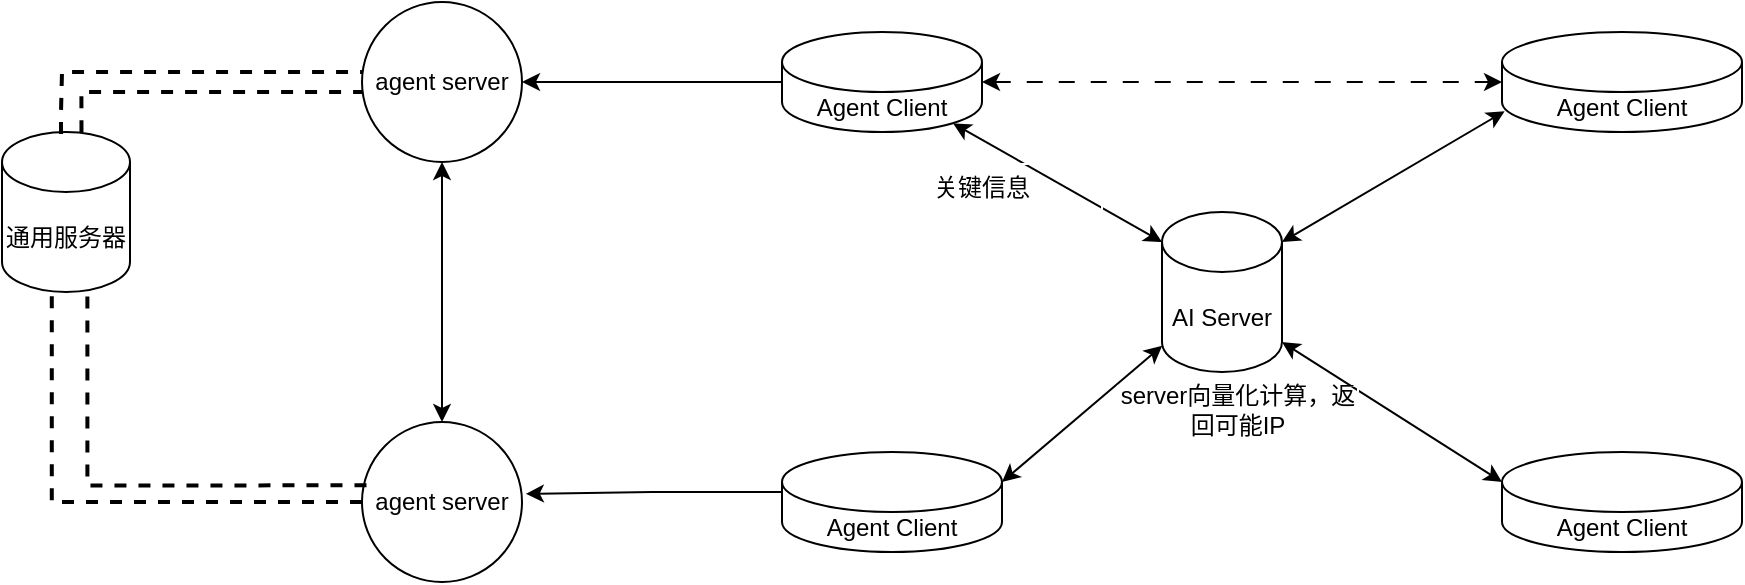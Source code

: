 <mxfile version="24.3.1" type="github" pages="4">
  <diagram id="2vSUjlSS0FL2b6wpqIMc" name="网络转发">
    <mxGraphModel dx="1275" dy="288" grid="1" gridSize="10" guides="1" tooltips="1" connect="1" arrows="1" fold="1" page="1" pageScale="1" pageWidth="827" pageHeight="1169" math="0" shadow="0">
      <root>
        <mxCell id="0" />
        <mxCell id="1" parent="0" />
        <mxCell id="8Il2_cDpR4XOvadXKqbq-2" style="edgeStyle=orthogonalEdgeStyle;rounded=0;orthogonalLoop=1;jettySize=auto;html=1;exitX=0;exitY=0.5;exitDx=0;exitDy=0;exitPerimeter=0;entryX=1;entryY=0.5;entryDx=0;entryDy=0;" edge="1" parent="1" source="wxrIAKB5T2GF4HPKA6f--1" target="8Il2_cDpR4XOvadXKqbq-1">
          <mxGeometry relative="1" as="geometry" />
        </mxCell>
        <mxCell id="wxrIAKB5T2GF4HPKA6f--1" value="Agent Client" style="shape=cylinder3;whiteSpace=wrap;html=1;boundedLbl=1;backgroundOutline=1;size=15;" parent="1" vertex="1">
          <mxGeometry x="200" y="200" width="100" height="50" as="geometry" />
        </mxCell>
        <mxCell id="wxrIAKB5T2GF4HPKA6f--3" value="AI Server" style="shape=cylinder3;whiteSpace=wrap;html=1;boundedLbl=1;backgroundOutline=1;size=15;" parent="1" vertex="1">
          <mxGeometry x="390" y="290" width="60" height="80" as="geometry" />
        </mxCell>
        <mxCell id="wxrIAKB5T2GF4HPKA6f--4" value="Agent Client" style="shape=cylinder3;whiteSpace=wrap;html=1;boundedLbl=1;backgroundOutline=1;size=15;" parent="1" vertex="1">
          <mxGeometry x="560" y="200" width="120" height="50" as="geometry" />
        </mxCell>
        <mxCell id="wxrIAKB5T2GF4HPKA6f--5" value="Agent Client" style="shape=cylinder3;whiteSpace=wrap;html=1;boundedLbl=1;backgroundOutline=1;size=15;" parent="1" vertex="1">
          <mxGeometry x="200" y="410" width="110" height="50" as="geometry" />
        </mxCell>
        <mxCell id="wxrIAKB5T2GF4HPKA6f--6" value="Agent Client" style="shape=cylinder3;whiteSpace=wrap;html=1;boundedLbl=1;backgroundOutline=1;size=15;" parent="1" vertex="1">
          <mxGeometry x="560" y="410" width="120" height="50" as="geometry" />
        </mxCell>
        <mxCell id="wxrIAKB5T2GF4HPKA6f--8" value="" style="endArrow=classic;html=1;rounded=0;entryX=0.855;entryY=1;entryDx=0;entryDy=-4.35;entryPerimeter=0;exitX=0;exitY=0;exitDx=0;exitDy=15;exitPerimeter=0;startArrow=classic;startFill=1;" parent="1" source="wxrIAKB5T2GF4HPKA6f--3" target="wxrIAKB5T2GF4HPKA6f--1" edge="1">
          <mxGeometry width="50" height="50" relative="1" as="geometry">
            <mxPoint x="380" y="290" as="sourcePoint" />
            <mxPoint x="430" y="240" as="targetPoint" />
          </mxGeometry>
        </mxCell>
        <mxCell id="wxrIAKB5T2GF4HPKA6f--9" value="" style="endArrow=classic;html=1;rounded=0;entryX=0.011;entryY=0.793;entryDx=0;entryDy=0;entryPerimeter=0;exitX=1;exitY=0;exitDx=0;exitDy=15;exitPerimeter=0;startArrow=classic;startFill=1;" parent="1" source="wxrIAKB5T2GF4HPKA6f--3" target="wxrIAKB5T2GF4HPKA6f--4" edge="1">
          <mxGeometry width="50" height="50" relative="1" as="geometry">
            <mxPoint x="460" y="280" as="sourcePoint" />
            <mxPoint x="510" y="230" as="targetPoint" />
          </mxGeometry>
        </mxCell>
        <mxCell id="wxrIAKB5T2GF4HPKA6f--11" value="" style="endArrow=classic;html=1;rounded=0;entryX=0;entryY=0;entryDx=0;entryDy=15;entryPerimeter=0;exitX=1;exitY=1;exitDx=0;exitDy=-15;exitPerimeter=0;startArrow=classic;startFill=1;" parent="1" source="wxrIAKB5T2GF4HPKA6f--3" target="wxrIAKB5T2GF4HPKA6f--6" edge="1">
          <mxGeometry width="50" height="50" relative="1" as="geometry">
            <mxPoint x="440" y="420" as="sourcePoint" />
            <mxPoint x="490" y="370" as="targetPoint" />
          </mxGeometry>
        </mxCell>
        <mxCell id="wxrIAKB5T2GF4HPKA6f--12" value="" style="endArrow=classic;html=1;rounded=0;entryX=1;entryY=0;entryDx=0;entryDy=15;entryPerimeter=0;exitX=0.002;exitY=0.836;exitDx=0;exitDy=0;exitPerimeter=0;startArrow=classic;startFill=1;" parent="1" source="wxrIAKB5T2GF4HPKA6f--3" target="wxrIAKB5T2GF4HPKA6f--5" edge="1">
          <mxGeometry width="50" height="50" relative="1" as="geometry">
            <mxPoint x="230" y="400" as="sourcePoint" />
            <mxPoint x="280" y="350" as="targetPoint" />
          </mxGeometry>
        </mxCell>
        <mxCell id="JGFdZRn7cZItwRjgVE4y-1" value="关键信息" style="rounded=0;whiteSpace=wrap;html=1;strokeColor=#FFFFFF;fillColor=none;" parent="1" vertex="1">
          <mxGeometry x="240" y="266" width="120" height="24" as="geometry" />
        </mxCell>
        <mxCell id="JGFdZRn7cZItwRjgVE4y-2" value="server向量化计算，返回可能IP" style="rounded=0;whiteSpace=wrap;html=1;strokeColor=#FFFFFF;fillColor=none;" parent="1" vertex="1">
          <mxGeometry x="368" y="377" width="120" height="24" as="geometry" />
        </mxCell>
        <mxCell id="_upw2HPeS1mJ-tW7w9MP-1" style="edgeStyle=orthogonalEdgeStyle;rounded=0;orthogonalLoop=1;jettySize=auto;html=1;exitX=1;exitY=0.5;exitDx=0;exitDy=0;exitPerimeter=0;entryX=0;entryY=0.5;entryDx=0;entryDy=0;entryPerimeter=0;startArrow=classic;startFill=1;dashed=1;dashPattern=8 8;" parent="1" source="wxrIAKB5T2GF4HPKA6f--1" target="wxrIAKB5T2GF4HPKA6f--4" edge="1">
          <mxGeometry relative="1" as="geometry" />
        </mxCell>
        <mxCell id="8Il2_cDpR4XOvadXKqbq-7" style="edgeStyle=orthogonalEdgeStyle;rounded=0;orthogonalLoop=1;jettySize=auto;html=1;exitX=0.5;exitY=1;exitDx=0;exitDy=0;startArrow=classic;startFill=1;" edge="1" parent="1" source="8Il2_cDpR4XOvadXKqbq-1" target="8Il2_cDpR4XOvadXKqbq-3">
          <mxGeometry relative="1" as="geometry" />
        </mxCell>
        <mxCell id="8Il2_cDpR4XOvadXKqbq-1" value="agent server" style="ellipse;whiteSpace=wrap;html=1;aspect=fixed;" vertex="1" parent="1">
          <mxGeometry x="-10" y="185" width="80" height="80" as="geometry" />
        </mxCell>
        <mxCell id="8Il2_cDpR4XOvadXKqbq-3" value="agent server" style="ellipse;whiteSpace=wrap;html=1;aspect=fixed;" vertex="1" parent="1">
          <mxGeometry x="-10" y="395" width="80" height="80" as="geometry" />
        </mxCell>
        <mxCell id="8Il2_cDpR4XOvadXKqbq-6" style="edgeStyle=orthogonalEdgeStyle;rounded=0;orthogonalLoop=1;jettySize=auto;html=1;exitX=0;exitY=0;exitDx=0;exitDy=20;exitPerimeter=0;entryX=1.024;entryY=0.449;entryDx=0;entryDy=0;entryPerimeter=0;" edge="1" parent="1" source="wxrIAKB5T2GF4HPKA6f--5" target="8Il2_cDpR4XOvadXKqbq-3">
          <mxGeometry relative="1" as="geometry" />
        </mxCell>
        <mxCell id="8Il2_cDpR4XOvadXKqbq-18" style="edgeStyle=orthogonalEdgeStyle;rounded=0;orthogonalLoop=1;jettySize=auto;html=1;exitX=0.621;exitY=0.002;exitDx=0;exitDy=0;exitPerimeter=0;dashed=1;endArrow=none;endFill=0;strokeWidth=2;" edge="1" parent="1" source="8Il2_cDpR4XOvadXKqbq-13" target="8Il2_cDpR4XOvadXKqbq-1">
          <mxGeometry relative="1" as="geometry">
            <Array as="points">
              <mxPoint x="-150" y="230" />
            </Array>
          </mxGeometry>
        </mxCell>
        <mxCell id="8Il2_cDpR4XOvadXKqbq-13" value="通用服务器" style="shape=cylinder3;whiteSpace=wrap;html=1;boundedLbl=1;backgroundOutline=1;size=15;" vertex="1" parent="1">
          <mxGeometry x="-190" y="250" width="64" height="80" as="geometry" />
        </mxCell>
        <mxCell id="8Il2_cDpR4XOvadXKqbq-16" value="" style="endArrow=none;dashed=1;html=1;strokeWidth=2;rounded=0;entryX=0.389;entryY=0.993;entryDx=0;entryDy=0;exitX=0;exitY=0.5;exitDx=0;exitDy=0;edgeStyle=orthogonalEdgeStyle;entryPerimeter=0;" edge="1" parent="1" source="8Il2_cDpR4XOvadXKqbq-3" target="8Il2_cDpR4XOvadXKqbq-13">
          <mxGeometry width="50" height="50" relative="1" as="geometry">
            <mxPoint x="-260" y="409.48" as="sourcePoint" />
            <mxPoint x="-80" y="244.48" as="targetPoint" />
          </mxGeometry>
        </mxCell>
        <mxCell id="8Il2_cDpR4XOvadXKqbq-17" value="" style="endArrow=none;dashed=1;html=1;strokeWidth=2;rounded=0;entryX=0.667;entryY=0.979;entryDx=0;entryDy=0;exitX=0.028;exitY=0.396;exitDx=0;exitDy=0;edgeStyle=orthogonalEdgeStyle;entryPerimeter=0;exitPerimeter=0;" edge="1" parent="1" source="8Il2_cDpR4XOvadXKqbq-3" target="8Il2_cDpR4XOvadXKqbq-13">
          <mxGeometry width="50" height="50" relative="1" as="geometry">
            <mxPoint x="-400" y="430" as="sourcePoint" />
            <mxPoint x="-135.28" y="325.65" as="targetPoint" />
            <Array as="points">
              <mxPoint x="-147" y="427" />
            </Array>
          </mxGeometry>
        </mxCell>
        <mxCell id="8Il2_cDpR4XOvadXKqbq-19" style="edgeStyle=orthogonalEdgeStyle;rounded=0;orthogonalLoop=1;jettySize=auto;html=1;exitX=0.461;exitY=0.012;exitDx=0;exitDy=0;exitPerimeter=0;dashed=1;endArrow=none;endFill=0;strokeWidth=2;" edge="1" parent="1" source="8Il2_cDpR4XOvadXKqbq-13">
          <mxGeometry relative="1" as="geometry">
            <mxPoint x="-150" y="240" as="sourcePoint" />
            <mxPoint x="-10" y="220" as="targetPoint" />
            <Array as="points">
              <mxPoint x="-160" y="240" />
              <mxPoint x="-160" y="240" />
              <mxPoint x="-160" y="220" />
            </Array>
          </mxGeometry>
        </mxCell>
      </root>
    </mxGraphModel>
  </diagram>
  <diagram name="通信序列图" id="hv99OOcJfIo_YcWF84YO">
    <mxGraphModel dx="1884" dy="687" grid="1" gridSize="10" guides="1" tooltips="1" connect="1" arrows="1" fold="1" page="1" pageScale="1" pageWidth="827" pageHeight="1169" math="0" shadow="0">
      <root>
        <mxCell id="0" />
        <mxCell id="1" parent="0" />
        <mxCell id="0c2Vupl0Wd5xYANsdsAI-2" style="edgeStyle=orthogonalEdgeStyle;rounded=0;orthogonalLoop=1;jettySize=auto;html=1;exitX=0.5;exitY=1;exitDx=0;exitDy=0;endArrow=none;endFill=0;" parent="1" source="QWFTe-OUhCLkAl9HGp8c-1" edge="1">
          <mxGeometry relative="1" as="geometry">
            <mxPoint x="-40" y="870" as="targetPoint" />
          </mxGeometry>
        </mxCell>
        <mxCell id="QWFTe-OUhCLkAl9HGp8c-1" value="用户1 Agent client" style="rounded=1;whiteSpace=wrap;html=1;fontStyle=1;fontSize=20;" parent="1" vertex="1">
          <mxGeometry x="-100" y="150" width="120" height="60" as="geometry" />
        </mxCell>
        <mxCell id="QWFTe-OUhCLkAl9HGp8c-2" value="用户2 Agent client" style="rounded=1;whiteSpace=wrap;html=1;fontStyle=1;fontSize=20;" parent="1" vertex="1">
          <mxGeometry x="840" y="150" width="120" height="60" as="geometry" />
        </mxCell>
        <mxCell id="QWFTe-OUhCLkAl9HGp8c-3" value="通用服务器" style="rounded=1;whiteSpace=wrap;html=1;fontStyle=1;fontSize=20;" parent="1" vertex="1">
          <mxGeometry x="360" y="150" width="140" height="60" as="geometry" />
        </mxCell>
        <mxCell id="0c2Vupl0Wd5xYANsdsAI-3" style="edgeStyle=orthogonalEdgeStyle;rounded=0;orthogonalLoop=1;jettySize=auto;html=1;exitX=0.5;exitY=1;exitDx=0;exitDy=0;endArrow=none;endFill=0;" parent="1" source="0c2Vupl0Wd5xYANsdsAI-34" edge="1">
          <mxGeometry relative="1" as="geometry">
            <mxPoint x="430" y="880" as="targetPoint" />
            <mxPoint x="429.5" y="210" as="sourcePoint" />
          </mxGeometry>
        </mxCell>
        <mxCell id="0c2Vupl0Wd5xYANsdsAI-4" style="edgeStyle=orthogonalEdgeStyle;rounded=0;orthogonalLoop=1;jettySize=auto;html=1;exitX=0.5;exitY=1;exitDx=0;exitDy=0;endArrow=none;endFill=0;" parent="1" edge="1">
          <mxGeometry relative="1" as="geometry">
            <mxPoint x="900" y="880" as="targetPoint" />
            <mxPoint x="899.5" y="210" as="sourcePoint" />
          </mxGeometry>
        </mxCell>
        <mxCell id="0c2Vupl0Wd5xYANsdsAI-14" value="用户 1" style="rounded=1;whiteSpace=wrap;html=1;fontStyle=1;fontSize=20;" parent="1" vertex="1">
          <mxGeometry x="-310" y="150" width="120" height="60" as="geometry" />
        </mxCell>
        <mxCell id="0c2Vupl0Wd5xYANsdsAI-15" style="edgeStyle=orthogonalEdgeStyle;rounded=0;orthogonalLoop=1;jettySize=auto;html=1;exitX=0.5;exitY=1;exitDx=0;exitDy=0;endArrow=none;endFill=0;" parent="1" edge="1">
          <mxGeometry relative="1" as="geometry">
            <mxPoint x="-251" y="870" as="targetPoint" />
            <mxPoint x="-250.62" y="210" as="sourcePoint" />
          </mxGeometry>
        </mxCell>
        <mxCell id="0c2Vupl0Wd5xYANsdsAI-16" value="" style="endArrow=classic;html=1;rounded=0;" parent="1" edge="1">
          <mxGeometry width="50" height="50" relative="1" as="geometry">
            <mxPoint x="-250" y="250" as="sourcePoint" />
            <mxPoint x="-40" y="250" as="targetPoint" />
          </mxGeometry>
        </mxCell>
        <mxCell id="0c2Vupl0Wd5xYANsdsAI-17" value="Question/need" style="rounded=0;whiteSpace=wrap;html=1;strokeColor=#FFFFFF;" parent="1" vertex="1">
          <mxGeometry x="-212.5" y="224" width="120" height="24" as="geometry" />
        </mxCell>
        <mxCell id="0c2Vupl0Wd5xYANsdsAI-21" value="Agent server" style="rounded=1;whiteSpace=wrap;html=1;fontStyle=1;fontSize=20;" parent="1" vertex="1">
          <mxGeometry x="124" y="150" width="130" height="60" as="geometry" />
        </mxCell>
        <mxCell id="0c2Vupl0Wd5xYANsdsAI-22" style="edgeStyle=orthogonalEdgeStyle;rounded=0;orthogonalLoop=1;jettySize=auto;html=1;exitX=0.5;exitY=1;exitDx=0;exitDy=0;endArrow=none;endFill=0;" parent="1" edge="1">
          <mxGeometry relative="1" as="geometry">
            <mxPoint x="189" y="880" as="targetPoint" />
            <mxPoint x="189" y="244" as="sourcePoint" />
          </mxGeometry>
        </mxCell>
        <mxCell id="0c2Vupl0Wd5xYANsdsAI-23" value="" style="endArrow=classic;html=1;rounded=0;" parent="1" edge="1">
          <mxGeometry width="50" height="50" relative="1" as="geometry">
            <mxPoint x="-40" y="276" as="sourcePoint" />
            <mxPoint x="190" y="276" as="targetPoint" />
          </mxGeometry>
        </mxCell>
        <mxCell id="0c2Vupl0Wd5xYANsdsAI-24" value="send&amp;nbsp; personal prompts&amp;nbsp;" style="rounded=0;whiteSpace=wrap;html=1;strokeColor=#FFFFFF;" parent="1" vertex="1">
          <mxGeometry x="1" y="246" width="150" height="24" as="geometry" />
        </mxCell>
        <mxCell id="0c2Vupl0Wd5xYANsdsAI-25" value="Agent server" style="rounded=1;whiteSpace=wrap;html=1;fontStyle=1;fontSize=20;" parent="1" vertex="1">
          <mxGeometry x="598" y="150" width="140" height="60" as="geometry" />
        </mxCell>
        <mxCell id="0c2Vupl0Wd5xYANsdsAI-26" style="edgeStyle=orthogonalEdgeStyle;rounded=0;orthogonalLoop=1;jettySize=auto;html=1;exitX=0.5;exitY=1;exitDx=0;exitDy=0;endArrow=none;endFill=0;" parent="1" edge="1">
          <mxGeometry relative="1" as="geometry">
            <mxPoint x="670" y="880" as="targetPoint" />
            <mxPoint x="669.47" y="210" as="sourcePoint" />
          </mxGeometry>
        </mxCell>
        <mxCell id="0c2Vupl0Wd5xYANsdsAI-27" value="" style="endArrow=classic;html=1;rounded=0;" parent="1" edge="1">
          <mxGeometry width="50" height="50" relative="1" as="geometry">
            <mxPoint x="190" y="433" as="sourcePoint" />
            <mxPoint x="430" y="433" as="targetPoint" />
          </mxGeometry>
        </mxCell>
        <mxCell id="0c2Vupl0Wd5xYANsdsAI-28" value="send final prompts" style="rounded=0;whiteSpace=wrap;html=1;strokeColor=#FFFFFF;" parent="1" vertex="1">
          <mxGeometry x="260" y="401" width="120" height="24" as="geometry" />
        </mxCell>
        <mxCell id="0c2Vupl0Wd5xYANsdsAI-31" value="用户2" style="rounded=1;whiteSpace=wrap;html=1;fontStyle=1;fontSize=20;" parent="1" vertex="1">
          <mxGeometry x="1070" y="150" width="120" height="60" as="geometry" />
        </mxCell>
        <mxCell id="0c2Vupl0Wd5xYANsdsAI-32" style="edgeStyle=orthogonalEdgeStyle;rounded=0;orthogonalLoop=1;jettySize=auto;html=1;exitX=0.5;exitY=1;exitDx=0;exitDy=0;endArrow=none;endFill=0;" parent="1" edge="1">
          <mxGeometry relative="1" as="geometry">
            <mxPoint x="1129" y="880" as="targetPoint" />
            <mxPoint x="1129.5" y="210" as="sourcePoint" />
          </mxGeometry>
        </mxCell>
        <mxCell id="0c2Vupl0Wd5xYANsdsAI-33" value="" style="endArrow=none;html=1;rounded=0;endFill=0;startArrow=classic;startFill=1;" parent="1" edge="1">
          <mxGeometry width="50" height="50" relative="1" as="geometry">
            <mxPoint x="-40" y="356" as="sourcePoint" />
            <mxPoint x="190" y="356" as="targetPoint" />
          </mxGeometry>
        </mxCell>
        <mxCell id="0c2Vupl0Wd5xYANsdsAI-34" value="store" style="shape=cylinder3;whiteSpace=wrap;html=1;boundedLbl=1;backgroundOutline=1;size=15;" parent="1" vertex="1">
          <mxGeometry x="390" y="220" width="80" height="60" as="geometry" />
        </mxCell>
        <mxCell id="0c2Vupl0Wd5xYANsdsAI-36" value="Returns a message to confirm whether the generated prompts meet the user&#39;s preference" style="rounded=0;whiteSpace=wrap;html=1;strokeColor=#FFFFFF;" parent="1" vertex="1">
          <mxGeometry x="-20" y="310" width="190" height="24" as="geometry" />
        </mxCell>
        <mxCell id="0c2Vupl0Wd5xYANsdsAI-37" value="" style="endArrow=classic;html=1;rounded=0;" parent="1" edge="1">
          <mxGeometry width="50" height="50" relative="1" as="geometry">
            <mxPoint x="-40" y="407" as="sourcePoint" />
            <mxPoint x="190" y="407" as="targetPoint" />
          </mxGeometry>
        </mxCell>
        <mxCell id="0c2Vupl0Wd5xYANsdsAI-38" value="send ACK" style="rounded=0;whiteSpace=wrap;html=1;strokeColor=#FFFFFF;" parent="1" vertex="1">
          <mxGeometry y="377" width="150" height="24" as="geometry" />
        </mxCell>
        <mxCell id="0c2Vupl0Wd5xYANsdsAI-40" value="" style="endArrow=classic;html=1;rounded=0;" parent="1" edge="1">
          <mxGeometry width="50" height="50" relative="1" as="geometry">
            <mxPoint x="430" y="447" as="sourcePoint" />
            <mxPoint x="670" y="447" as="targetPoint" />
          </mxGeometry>
        </mxCell>
        <mxCell id="0c2Vupl0Wd5xYANsdsAI-41" value="send the round prompts" style="rounded=0;whiteSpace=wrap;html=1;strokeColor=#FFFFFF;" parent="1" vertex="1">
          <mxGeometry x="480" y="415" width="150" height="24" as="geometry" />
        </mxCell>
        <mxCell id="0c2Vupl0Wd5xYANsdsAI-46" value="" style="group" parent="1" vertex="1" connectable="0">
          <mxGeometry x="379" y="284" width="86" height="30" as="geometry" />
        </mxCell>
        <mxCell id="0c2Vupl0Wd5xYANsdsAI-42" value="" style="verticalLabelPosition=bottom;verticalAlign=top;html=1;shape=card;whiteSpace=wrap;size=20;arcSize=12;" parent="0c2Vupl0Wd5xYANsdsAI-46" vertex="1">
          <mxGeometry x="10" width="66" height="30" as="geometry" />
        </mxCell>
        <mxCell id="0c2Vupl0Wd5xYANsdsAI-45" value="&lt;span style=&quot;color: rgb(0, 0, 0); font-family: Helvetica; font-size: 12px; font-style: normal; font-variant-ligatures: normal; font-variant-caps: normal; font-weight: 400; letter-spacing: normal; orphans: 2; text-align: center; text-indent: 0px; text-transform: none; widows: 2; word-spacing: 0px; -webkit-text-stroke-width: 0px; white-space: normal; background-color: rgb(251, 251, 251); text-decoration-thickness: initial; text-decoration-style: initial; text-decoration-color: initial; display: inline !important; float: none;&quot;&gt;SDK:ID history&lt;/span&gt;" style="text;whiteSpace=wrap;html=1;" parent="0c2Vupl0Wd5xYANsdsAI-46" vertex="1">
          <mxGeometry y="6" width="86" height="20" as="geometry" />
        </mxCell>
        <mxCell id="0c2Vupl0Wd5xYANsdsAI-48" value="" style="endArrow=classic;html=1;rounded=0;" parent="1" edge="1">
          <mxGeometry width="50" height="50" relative="1" as="geometry">
            <mxPoint x="670" y="471" as="sourcePoint" />
            <mxPoint x="900" y="470" as="targetPoint" />
          </mxGeometry>
        </mxCell>
        <mxCell id="0c2Vupl0Wd5xYANsdsAI-49" value="send the reply prompts" style="rounded=0;whiteSpace=wrap;html=1;strokeColor=#FFFFFF;" parent="1" vertex="1">
          <mxGeometry x="720" y="444" width="150" height="24" as="geometry" />
        </mxCell>
        <mxCell id="0c2Vupl0Wd5xYANsdsAI-52" value="" style="edgeStyle=orthogonalEdgeStyle;rounded=0;orthogonalLoop=1;jettySize=auto;html=1;exitX=0.5;exitY=1;exitDx=0;exitDy=0;endArrow=none;endFill=0;" parent="1" edge="1">
          <mxGeometry relative="1" as="geometry">
            <mxPoint x="189.053" y="244" as="targetPoint" />
            <mxPoint x="189.47" y="210" as="sourcePoint" />
          </mxGeometry>
        </mxCell>
        <mxCell id="0c2Vupl0Wd5xYANsdsAI-54" value="使用工具" style="shape=process;whiteSpace=wrap;html=1;backgroundOutline=1;" parent="1" vertex="1">
          <mxGeometry x="144" y="115" width="90" height="20" as="geometry" />
        </mxCell>
        <mxCell id="0c2Vupl0Wd5xYANsdsAI-56" value="使用工具" style="shape=process;whiteSpace=wrap;html=1;backgroundOutline=1;" parent="1" vertex="1">
          <mxGeometry x="623" y="115" width="90" height="20" as="geometry" />
        </mxCell>
        <mxCell id="0c2Vupl0Wd5xYANsdsAI-57" value="组织user prompt&lt;div&gt;检查prompt，对齐user pref&lt;/div&gt;" style="shape=process;whiteSpace=wrap;html=1;backgroundOutline=1;" parent="1" vertex="1">
          <mxGeometry x="803.5" y="98.5" width="193" height="38" as="geometry" />
        </mxCell>
        <mxCell id="0c2Vupl0Wd5xYANsdsAI-58" value="" style="endArrow=none;html=1;rounded=0;endFill=0;startArrow=classic;startFill=1;" parent="1" edge="1">
          <mxGeometry width="50" height="50" relative="1" as="geometry">
            <mxPoint x="670" y="536" as="sourcePoint" />
            <mxPoint x="900" y="536" as="targetPoint" />
          </mxGeometry>
        </mxCell>
        <mxCell id="0c2Vupl0Wd5xYANsdsAI-59" value="Returns a message to confirm whether the reply prompts meet the user&#39;s preference" style="rounded=0;whiteSpace=wrap;html=1;strokeColor=#FFFFFF;" parent="1" vertex="1">
          <mxGeometry x="690" y="496" width="190" height="24" as="geometry" />
        </mxCell>
        <mxCell id="0c2Vupl0Wd5xYANsdsAI-55" value="组织user prompt&lt;div&gt;检查prompt，对齐user pref&lt;/div&gt;" style="shape=process;whiteSpace=wrap;html=1;backgroundOutline=1;" parent="1" vertex="1">
          <mxGeometry x="-135.25" y="98.5" width="190.5" height="35" as="geometry" />
        </mxCell>
        <mxCell id="0c2Vupl0Wd5xYANsdsAI-62" value="" style="endArrow=none;html=1;rounded=0;startArrow=classic;startFill=1;endFill=0;" parent="1" edge="1">
          <mxGeometry width="50" height="50" relative="1" as="geometry">
            <mxPoint x="431" y="570" as="sourcePoint" />
            <mxPoint x="671" y="570" as="targetPoint" />
          </mxGeometry>
        </mxCell>
        <mxCell id="0c2Vupl0Wd5xYANsdsAI-63" value="send reply prompts" style="rounded=0;whiteSpace=wrap;html=1;strokeColor=#FFFFFF;" parent="1" vertex="1">
          <mxGeometry x="480" y="540" width="150" height="24" as="geometry" />
        </mxCell>
        <mxCell id="0c2Vupl0Wd5xYANsdsAI-64" value="" style="endArrow=none;html=1;rounded=0;startArrow=classic;startFill=1;endFill=0;" parent="1" edge="1">
          <mxGeometry width="50" height="50" relative="1" as="geometry">
            <mxPoint x="190" y="599" as="sourcePoint" />
            <mxPoint x="430" y="599" as="targetPoint" />
          </mxGeometry>
        </mxCell>
        <mxCell id="0c2Vupl0Wd5xYANsdsAI-65" value="send reply prompts" style="rounded=0;whiteSpace=wrap;html=1;strokeColor=#FFFFFF;" parent="1" vertex="1">
          <mxGeometry x="234" y="564" width="150" height="24" as="geometry" />
        </mxCell>
        <mxCell id="0c2Vupl0Wd5xYANsdsAI-74" value="" style="endArrow=none;html=1;rounded=0;endFill=0;startArrow=classic;startFill=1;" parent="1" edge="1">
          <mxGeometry width="50" height="50" relative="1" as="geometry">
            <mxPoint x="-40" y="631" as="sourcePoint" />
            <mxPoint x="190" y="631" as="targetPoint" />
          </mxGeometry>
        </mxCell>
        <mxCell id="0c2Vupl0Wd5xYANsdsAI-75" value="Judge whether continue" style="rounded=0;whiteSpace=wrap;html=1;strokeColor=#FFFFFF;" parent="1" vertex="1">
          <mxGeometry x="-20" y="600" width="190" height="24" as="geometry" />
        </mxCell>
      </root>
    </mxGraphModel>
  </diagram>
  <diagram id="4OQW0f6qOaS9piTgDNFi" name="Agent client prompt生成">
    <mxGraphModel dx="1884" dy="687" grid="1" gridSize="10" guides="1" tooltips="1" connect="1" arrows="1" fold="1" page="1" pageScale="1" pageWidth="827" pageHeight="1169" math="0" shadow="0">
      <root>
        <mxCell id="0" />
        <mxCell id="1" parent="0" />
        <mxCell id="lhU28nOgN7psEky3mt47-7" style="edgeStyle=orthogonalEdgeStyle;rounded=0;orthogonalLoop=1;jettySize=auto;html=1;exitX=1;exitY=0.5;exitDx=0;exitDy=0;entryX=0;entryY=0.5;entryDx=0;entryDy=0;" parent="1" source="BY8e_3ObGU8jm5Nxze0_-3" target="lhU28nOgN7psEky3mt47-3" edge="1">
          <mxGeometry relative="1" as="geometry">
            <mxPoint x="-40" y="370" as="targetPoint" />
          </mxGeometry>
        </mxCell>
        <mxCell id="pnuGS1mDimUNRydVk58L-4" style="edgeStyle=orthogonalEdgeStyle;rounded=0;orthogonalLoop=1;jettySize=auto;html=1;exitX=0.5;exitY=1;exitDx=0;exitDy=0;entryX=0;entryY=0.5;entryDx=0;entryDy=0;" parent="1" source="BY8e_3ObGU8jm5Nxze0_-3" target="pnuGS1mDimUNRydVk58L-3" edge="1">
          <mxGeometry relative="1" as="geometry" />
        </mxCell>
        <mxCell id="BY8e_3ObGU8jm5Nxze0_-3" value="Info Reciever" style="rounded=0;whiteSpace=wrap;html=1;" parent="1" vertex="1">
          <mxGeometry x="-220" y="340" width="120" height="60" as="geometry" />
        </mxCell>
        <mxCell id="pnuGS1mDimUNRydVk58L-2" style="edgeStyle=orthogonalEdgeStyle;rounded=0;orthogonalLoop=1;jettySize=auto;html=1;exitX=1;exitY=0.5;exitDx=0;exitDy=0;entryX=0;entryY=0.5;entryDx=0;entryDy=0;" parent="1" source="BY8e_3ObGU8jm5Nxze0_-4" target="pnuGS1mDimUNRydVk58L-1" edge="1">
          <mxGeometry relative="1" as="geometry" />
        </mxCell>
        <mxCell id="BY8e_3ObGU8jm5Nxze0_-4" value="PromptAgent" style="rounded=0;whiteSpace=wrap;html=1;" parent="1" vertex="1">
          <mxGeometry x="272" y="340" width="120" height="60" as="geometry" />
        </mxCell>
        <mxCell id="lhU28nOgN7psEky3mt47-9" style="edgeStyle=orthogonalEdgeStyle;rounded=0;orthogonalLoop=1;jettySize=auto;html=1;exitX=1;exitY=0.5;exitDx=0;exitDy=0;entryX=0;entryY=0.5;entryDx=0;entryDy=0;" parent="1" source="lhU28nOgN7psEky3mt47-3" target="BY8e_3ObGU8jm5Nxze0_-4" edge="1">
          <mxGeometry relative="1" as="geometry" />
        </mxCell>
        <mxCell id="lhU28nOgN7psEky3mt47-3" value="Info Checker&lt;div&gt;1、真伪&lt;/div&gt;&lt;div&gt;2、时间&lt;/div&gt;&lt;div&gt;3、事实&lt;/div&gt;" style="rounded=0;whiteSpace=wrap;html=1;" parent="1" vertex="1">
          <mxGeometry x="36" y="340" width="120" height="60" as="geometry" />
        </mxCell>
        <mxCell id="hC-73UUhpUillqV515wA-5" style="edgeStyle=orthogonalEdgeStyle;rounded=0;orthogonalLoop=1;jettySize=auto;html=1;exitX=1;exitY=0.5;exitDx=0;exitDy=0;" parent="1" source="pnuGS1mDimUNRydVk58L-1" edge="1">
          <mxGeometry relative="1" as="geometry">
            <mxPoint x="670" y="369.857" as="targetPoint" />
          </mxGeometry>
        </mxCell>
        <mxCell id="pnuGS1mDimUNRydVk58L-1" value="Info Checker&lt;div&gt;1、真伪&lt;/div&gt;&lt;div&gt;2、时间&lt;/div&gt;&lt;div&gt;3、事实&lt;/div&gt;" style="rounded=0;whiteSpace=wrap;html=1;" parent="1" vertex="1">
          <mxGeometry x="490" y="340" width="120" height="60" as="geometry" />
        </mxCell>
        <mxCell id="pnuGS1mDimUNRydVk58L-5" style="edgeStyle=orthogonalEdgeStyle;rounded=0;orthogonalLoop=1;jettySize=auto;html=1;exitX=1;exitY=0.5;exitDx=0;exitDy=0;entryX=0.5;entryY=1;entryDx=0;entryDy=0;" parent="1" source="pnuGS1mDimUNRydVk58L-3" target="pnuGS1mDimUNRydVk58L-1" edge="1">
          <mxGeometry relative="1" as="geometry" />
        </mxCell>
        <mxCell id="pnuGS1mDimUNRydVk58L-3" value="传统向量化匹配的方法" style="rounded=0;whiteSpace=wrap;html=1;" parent="1" vertex="1">
          <mxGeometry x="36" y="430" width="154" height="60" as="geometry" />
        </mxCell>
        <mxCell id="hC-73UUhpUillqV515wA-1" value="合理的Prompt" style="rounded=0;whiteSpace=wrap;html=1;strokeColor=#FFFFFF;" parent="1" vertex="1">
          <mxGeometry x="682" y="357" width="78" height="24" as="geometry" />
        </mxCell>
        <mxCell id="hC-73UUhpUillqV515wA-7" value="Query" style="rounded=0;whiteSpace=wrap;html=1;strokeColor=#FFFFFF;" parent="1" vertex="1">
          <mxGeometry x="-340" y="340" width="78" height="24" as="geometry" />
        </mxCell>
        <mxCell id="hC-73UUhpUillqV515wA-8" value="" style="endArrow=classic;html=1;rounded=0;entryX=0;entryY=0.5;entryDx=0;entryDy=0;" parent="1" target="BY8e_3ObGU8jm5Nxze0_-3" edge="1">
          <mxGeometry width="50" height="50" relative="1" as="geometry">
            <mxPoint x="-330" y="370" as="sourcePoint" />
            <mxPoint x="-280" y="370" as="targetPoint" />
          </mxGeometry>
        </mxCell>
      </root>
    </mxGraphModel>
  </diagram>
  <diagram id="tiykROtfkgM1mpLcAaE0" name="智能体内部">
    <mxGraphModel dx="634" dy="412" grid="1" gridSize="10" guides="1" tooltips="1" connect="1" arrows="1" fold="1" page="1" pageScale="1" pageWidth="827" pageHeight="1169" math="0" shadow="0">
      <root>
        <mxCell id="0" />
        <mxCell id="1" parent="0" />
        <mxCell id="pfVrBqdk8Kcjt6014lmA-5" value="" style="rounded=0;whiteSpace=wrap;html=1;gradientColor=default;fillColor=none;dashed=1;dashPattern=8 8;" parent="1" vertex="1">
          <mxGeometry x="50" y="80" width="630" height="670" as="geometry" />
        </mxCell>
        <mxCell id="pfVrBqdk8Kcjt6014lmA-8" value="" style="rounded=1;whiteSpace=wrap;html=1;fillColor=none;" parent="1" vertex="1">
          <mxGeometry x="290" y="170" width="350" height="470" as="geometry" />
        </mxCell>
        <mxCell id="pfVrBqdk8Kcjt6014lmA-7" style="edgeStyle=orthogonalEdgeStyle;rounded=0;orthogonalLoop=1;jettySize=auto;html=1;exitX=1;exitY=0;exitDx=0;exitDy=52.5;exitPerimeter=0;entryX=0;entryY=0.5;entryDx=0;entryDy=0;entryPerimeter=0;" parent="1" source="pfVrBqdk8Kcjt6014lmA-1" target="pfVrBqdk8Kcjt6014lmA-6" edge="1">
          <mxGeometry relative="1" as="geometry" />
        </mxCell>
        <mxCell id="V7A-fnIvY89F8ByHVE83-3" style="edgeStyle=orthogonalEdgeStyle;rounded=0;orthogonalLoop=1;jettySize=auto;html=1;exitX=0.5;exitY=1;exitDx=0;exitDy=0;exitPerimeter=0;" parent="1" source="pfVrBqdk8Kcjt6014lmA-1" target="pfVrBqdk8Kcjt6014lmA-4" edge="1">
          <mxGeometry relative="1" as="geometry" />
        </mxCell>
        <mxCell id="pfVrBqdk8Kcjt6014lmA-1" value="Buffer" style="shape=cylinder3;whiteSpace=wrap;html=1;boundedLbl=1;backgroundOutline=1;size=15;" parent="1" vertex="1">
          <mxGeometry x="200" y="110" width="60" height="80" as="geometry" />
        </mxCell>
        <mxCell id="pfVrBqdk8Kcjt6014lmA-2" value="公共消息" style="shape=cylinder3;whiteSpace=wrap;html=1;boundedLbl=1;backgroundOutline=1;size=15;" parent="1" vertex="1">
          <mxGeometry x="100" y="220" width="60" height="80" as="geometry" />
        </mxCell>
        <mxCell id="pfVrBqdk8Kcjt6014lmA-3" style="edgeStyle=orthogonalEdgeStyle;rounded=0;orthogonalLoop=1;jettySize=auto;html=1;exitX=0;exitY=0.5;exitDx=0;exitDy=0;exitPerimeter=0;entryX=0;entryY=0.5;entryDx=0;entryDy=0;entryPerimeter=0;" parent="1" source="pfVrBqdk8Kcjt6014lmA-2" target="pfVrBqdk8Kcjt6014lmA-1" edge="1">
          <mxGeometry relative="1" as="geometry" />
        </mxCell>
        <mxCell id="pfVrBqdk8Kcjt6014lmA-4" value="持久化Mem" style="shape=cylinder3;whiteSpace=wrap;html=1;boundedLbl=1;backgroundOutline=1;size=15;" parent="1" vertex="1">
          <mxGeometry x="200" y="300" width="60" height="80" as="geometry" />
        </mxCell>
        <mxCell id="pfVrBqdk8Kcjt6014lmA-6" value="_observe" style="shape=cylinder3;whiteSpace=wrap;html=1;boundedLbl=1;backgroundOutline=1;size=15;fontSize=19;" parent="1" vertex="1">
          <mxGeometry x="350" y="210" width="190" height="80" as="geometry" />
        </mxCell>
        <mxCell id="V7A-fnIvY89F8ByHVE83-1" value="Agent" style="rounded=0;whiteSpace=wrap;html=1;strokeColor=#FFFFFF;fontSize=26;" parent="1" vertex="1">
          <mxGeometry x="260" y="690" width="195" height="44" as="geometry" />
        </mxCell>
        <mxCell id="V7A-fnIvY89F8ByHVE83-2" value="Workflow" style="rounded=0;whiteSpace=wrap;html=1;strokeColor=#FFFFFF;fontSize=26;" parent="1" vertex="1">
          <mxGeometry x="350" y="585" width="195" height="44" as="geometry" />
        </mxCell>
        <mxCell id="V7A-fnIvY89F8ByHVE83-7" style="edgeStyle=orthogonalEdgeStyle;rounded=0;orthogonalLoop=1;jettySize=auto;html=1;exitX=0.5;exitY=1;exitDx=0;exitDy=0;exitPerimeter=0;" parent="1" source="V7A-fnIvY89F8ByHVE83-4" target="V7A-fnIvY89F8ByHVE83-5" edge="1">
          <mxGeometry relative="1" as="geometry" />
        </mxCell>
        <mxCell id="V7A-fnIvY89F8ByHVE83-4" value="_think" style="shape=cylinder3;whiteSpace=wrap;html=1;boundedLbl=1;backgroundOutline=1;size=15;fontSize=19;" parent="1" vertex="1">
          <mxGeometry x="350.5" y="330" width="190" height="80" as="geometry" />
        </mxCell>
        <mxCell id="V7A-fnIvY89F8ByHVE83-5" value="_act" style="shape=cylinder3;whiteSpace=wrap;html=1;boundedLbl=1;backgroundOutline=1;size=15;fontSize=19;" parent="1" vertex="1">
          <mxGeometry x="350" y="460" width="190" height="80" as="geometry" />
        </mxCell>
        <mxCell id="V7A-fnIvY89F8ByHVE83-6" style="edgeStyle=orthogonalEdgeStyle;rounded=0;orthogonalLoop=1;jettySize=auto;html=1;exitX=0.5;exitY=1;exitDx=0;exitDy=0;exitPerimeter=0;entryX=0.5;entryY=0;entryDx=0;entryDy=0;entryPerimeter=0;" parent="1" source="pfVrBqdk8Kcjt6014lmA-6" target="V7A-fnIvY89F8ByHVE83-4" edge="1">
          <mxGeometry relative="1" as="geometry" />
        </mxCell>
        <mxCell id="V7A-fnIvY89F8ByHVE83-8" value="" style="shape=crossbar;whiteSpace=wrap;html=1;rounded=1;direction=south;" parent="1" vertex="1">
          <mxGeometry x="550" y="380" width="20" height="120" as="geometry" />
        </mxCell>
        <mxCell id="V7A-fnIvY89F8ByHVE83-9" value="_react" style="rounded=0;whiteSpace=wrap;html=1;strokeColor=#FFFFFF;fontSize=19;fillColor=none;" parent="1" vertex="1">
          <mxGeometry x="534" y="420" width="120" height="30" as="geometry" />
        </mxCell>
        <mxCell id="V7A-fnIvY89F8ByHVE83-18" style="edgeStyle=orthogonalEdgeStyle;rounded=0;orthogonalLoop=1;jettySize=auto;html=1;exitX=0.855;exitY=0;exitDx=0;exitDy=4.35;exitPerimeter=0;" parent="1" source="V7A-fnIvY89F8ByHVE83-10" target="pfVrBqdk8Kcjt6014lmA-4" edge="1">
          <mxGeometry relative="1" as="geometry" />
        </mxCell>
        <mxCell id="V7A-fnIvY89F8ByHVE83-10" value="Buffer" style="shape=cylinder3;whiteSpace=wrap;html=1;boundedLbl=1;backgroundOutline=1;size=15;" parent="1" vertex="1">
          <mxGeometry x="140" y="460" width="60" height="80" as="geometry" />
        </mxCell>
        <mxCell id="V7A-fnIvY89F8ByHVE83-12" style="edgeStyle=orthogonalEdgeStyle;rounded=0;orthogonalLoop=1;jettySize=auto;html=1;exitX=0;exitY=0.5;exitDx=0;exitDy=0;exitPerimeter=0;entryX=1;entryY=0.5;entryDx=0;entryDy=0;entryPerimeter=0;" parent="1" source="V7A-fnIvY89F8ByHVE83-5" target="V7A-fnIvY89F8ByHVE83-10" edge="1">
          <mxGeometry relative="1" as="geometry">
            <mxPoint x="456" y="420" as="sourcePoint" />
            <mxPoint x="455" y="470" as="targetPoint" />
          </mxGeometry>
        </mxCell>
        <mxCell id="V7A-fnIvY89F8ByHVE83-17" value="" style="endArrow=classic;html=1;rounded=0;entryX=0.5;entryY=1;entryDx=0;entryDy=0;entryPerimeter=0;" parent="1" source="V7A-fnIvY89F8ByHVE83-10" target="pfVrBqdk8Kcjt6014lmA-2" edge="1">
          <mxGeometry width="50" height="50" relative="1" as="geometry">
            <mxPoint x="120" y="420" as="sourcePoint" />
            <mxPoint x="170" y="370" as="targetPoint" />
          </mxGeometry>
        </mxCell>
      </root>
    </mxGraphModel>
  </diagram>
</mxfile>
